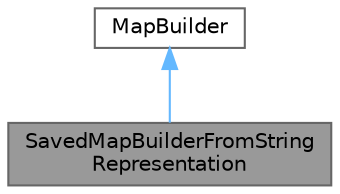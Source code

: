 digraph "SavedMapBuilderFromStringRepresentation"
{
 // LATEX_PDF_SIZE
  bgcolor="transparent";
  edge [fontname=Helvetica,fontsize=10,labelfontname=Helvetica,labelfontsize=10];
  node [fontname=Helvetica,fontsize=10,shape=box,height=0.2,width=0.4];
  Node1 [id="Node000001",label="SavedMapBuilderFromString\lRepresentation",height=0.2,width=0.4,color="gray40", fillcolor="grey60", style="filled", fontcolor="black",tooltip="SavedMapBuilder class acts as Concrete Map Builder to implement the MapBuilder interface."];
  Node2 -> Node1 [id="edge1_Node000001_Node000002",dir="back",color="steelblue1",style="solid",tooltip=" "];
  Node2 [id="Node000002",label="MapBuilder",height=0.2,width=0.4,color="gray40", fillcolor="white", style="filled",URL="$class_map_builder.html",tooltip="MapBuilder abstract class to implement Builder pattern for Map class."];
}
